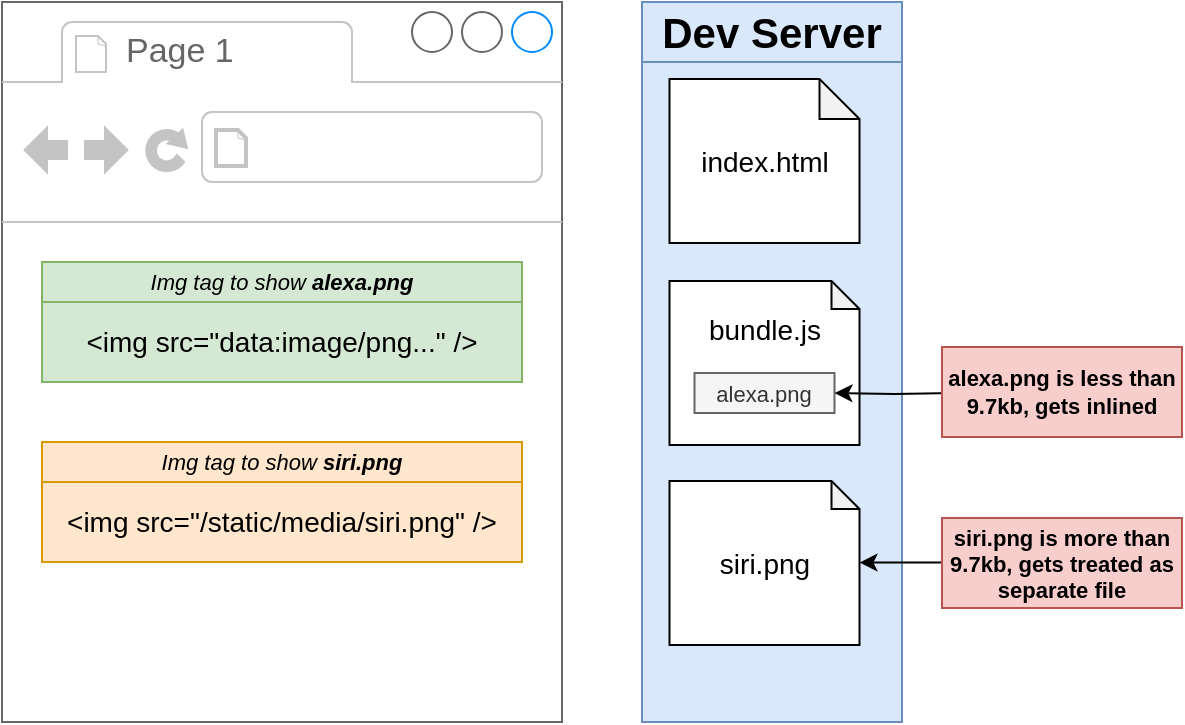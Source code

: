 <mxfile version="13.3.7" type="device" pages="5"><diagram id="xtSzi0fSybp3A-1LHOs3" name="01 - server"><mxGraphModel dx="754" dy="418" grid="1" gridSize="10" guides="1" tooltips="1" connect="1" arrows="1" fold="1" page="1" pageScale="1" pageWidth="1920" pageHeight="1200" math="0" shadow="0"><root><mxCell id="0"/><mxCell id="1" parent="0"/><mxCell id="LbG8V8go7YCLEd642fei-1" value="Dev Server" style="rounded=0;whiteSpace=wrap;html=1;fontStyle=1;fillColor=#dae8fc;strokeColor=#6c8ebf;fontSize=21;" vertex="1" parent="1"><mxGeometry x="840" y="320" width="130" height="30" as="geometry"/></mxCell><mxCell id="LbG8V8go7YCLEd642fei-2" value="" style="rounded=0;whiteSpace=wrap;html=1;fontStyle=1;fillColor=#dae8fc;strokeColor=#6c8ebf;" vertex="1" parent="1"><mxGeometry x="840" y="350" width="130" height="330" as="geometry"/></mxCell><mxCell id="LbG8V8go7YCLEd642fei-3" value="" style="strokeWidth=1;shadow=0;dashed=0;align=center;html=1;shape=mxgraph.mockup.containers.browserWindow;rSize=0;strokeColor=#666666;strokeColor2=#008cff;strokeColor3=#c4c4c4;mainText=,;recursiveResize=0;" vertex="1" parent="1"><mxGeometry x="520" y="320" width="280" height="360" as="geometry"/></mxCell><mxCell id="LbG8V8go7YCLEd642fei-4" value="Page 1" style="strokeWidth=1;shadow=0;dashed=0;align=center;html=1;shape=mxgraph.mockup.containers.anchor;fontSize=17;fontColor=#666666;align=left;" vertex="1" parent="LbG8V8go7YCLEd642fei-3"><mxGeometry x="60" y="12" width="110" height="26" as="geometry"/></mxCell><mxCell id="LbG8V8go7YCLEd642fei-5" value="" style="strokeWidth=1;shadow=0;dashed=0;align=center;html=1;shape=mxgraph.mockup.containers.anchor;rSize=0;fontSize=17;fontColor=#666666;align=left;" vertex="1" parent="LbG8V8go7YCLEd642fei-3"><mxGeometry x="130" y="60" width="250" height="26" as="geometry"/></mxCell><mxCell id="LbG8V8go7YCLEd642fei-9" value="&lt;i style=&quot;font-size: 11px&quot;&gt;Img tag to show &lt;b&gt;alexa.png&lt;/b&gt;&lt;/i&gt;" style="rounded=0;whiteSpace=wrap;html=1;fontSize=11;fillColor=#d5e8d4;strokeColor=#82b366;" vertex="1" parent="LbG8V8go7YCLEd642fei-3"><mxGeometry x="20" y="130" width="240" height="20" as="geometry"/></mxCell><mxCell id="LbG8V8go7YCLEd642fei-10" value="&lt;span style=&quot;color: rgb(0 , 0 , 0) ; font-size: 14px&quot;&gt;&amp;lt;img src=&quot;data:image/png...&quot; /&amp;gt;&lt;/span&gt;" style="rounded=0;whiteSpace=wrap;html=1;fontSize=11;fillColor=#d5e8d4;strokeColor=#82b366;" vertex="1" parent="LbG8V8go7YCLEd642fei-3"><mxGeometry x="20" y="150" width="240" height="40" as="geometry"/></mxCell><mxCell id="LbG8V8go7YCLEd642fei-11" value="&lt;i style=&quot;font-size: 11px&quot;&gt;Img tag to show &lt;b&gt;siri.png&lt;/b&gt;&lt;/i&gt;" style="rounded=0;whiteSpace=wrap;html=1;fontSize=11;fillColor=#ffe6cc;strokeColor=#d79b00;" vertex="1" parent="LbG8V8go7YCLEd642fei-3"><mxGeometry x="20" y="220" width="240" height="20" as="geometry"/></mxCell><mxCell id="LbG8V8go7YCLEd642fei-12" value="&lt;span style=&quot;color: rgb(0 , 0 , 0) ; font-size: 14px&quot;&gt;&amp;lt;img src=&quot;/static/media/siri.png&quot; /&amp;gt;&lt;/span&gt;" style="rounded=0;whiteSpace=wrap;html=1;fontSize=11;fillColor=#ffe6cc;strokeColor=#d79b00;" vertex="1" parent="LbG8V8go7YCLEd642fei-3"><mxGeometry x="20" y="240" width="240" height="40" as="geometry"/></mxCell><mxCell id="LbG8V8go7YCLEd642fei-6" value="index.html" style="shape=note;whiteSpace=wrap;html=1;backgroundOutline=1;darkOpacity=0.05;fontSize=14;size=20;" vertex="1" parent="1"><mxGeometry x="853.75" y="358.5" width="95" height="82" as="geometry"/></mxCell><mxCell id="LbG8V8go7YCLEd642fei-7" value="bundle.js&lt;br&gt;&lt;br&gt;&lt;br&gt;" style="shape=note;whiteSpace=wrap;html=1;backgroundOutline=1;darkOpacity=0.05;fontSize=14;size=14;" vertex="1" parent="1"><mxGeometry x="853.75" y="459.5" width="95" height="82" as="geometry"/></mxCell><mxCell id="LbG8V8go7YCLEd642fei-13" value="alexa.png" style="rounded=0;whiteSpace=wrap;html=1;fontSize=11;fillColor=#f5f5f5;strokeColor=#666666;fontColor=#333333;" vertex="1" parent="1"><mxGeometry x="866.25" y="505.5" width="70" height="20" as="geometry"/></mxCell><mxCell id="LbG8V8go7YCLEd642fei-14" value="siri.png" style="shape=note;whiteSpace=wrap;html=1;backgroundOutline=1;darkOpacity=0.05;fontSize=14;size=14;" vertex="1" parent="1"><mxGeometry x="853.75" y="559.5" width="95" height="82" as="geometry"/></mxCell><mxCell id="LbG8V8go7YCLEd642fei-16" style="edgeStyle=orthogonalEdgeStyle;rounded=0;orthogonalLoop=1;jettySize=auto;html=1;exitX=0;exitY=0.5;exitDx=0;exitDy=0;entryX=1;entryY=0.5;entryDx=0;entryDy=0;fontSize=11;" edge="1" parent="1" target="LbG8V8go7YCLEd642fei-13"><mxGeometry relative="1" as="geometry"><mxPoint x="996.25" y="515.5" as="sourcePoint"/></mxGeometry></mxCell><mxCell id="LbG8V8go7YCLEd642fei-15" value="alexa.png is less than 9.7kb, gets inlined" style="rounded=0;whiteSpace=wrap;html=1;fontSize=11;fillColor=#f8cecc;strokeColor=#b85450;fontStyle=1" vertex="1" parent="1"><mxGeometry x="990" y="492.5" width="120" height="45" as="geometry"/></mxCell><mxCell id="LbG8V8go7YCLEd642fei-19" style="edgeStyle=orthogonalEdgeStyle;rounded=0;orthogonalLoop=1;jettySize=auto;html=1;exitX=0;exitY=0.5;exitDx=0;exitDy=0;entryX=1;entryY=0.5;entryDx=0;entryDy=0;fontSize=11;" edge="1" parent="1"><mxGeometry relative="1" as="geometry"><mxPoint x="1008.75" y="600.3" as="sourcePoint"/><mxPoint x="948.75" y="600.3" as="targetPoint"/></mxGeometry></mxCell><mxCell id="LbG8V8go7YCLEd642fei-17" value="siri.png is more than 9.7kb, gets treated as separate file" style="rounded=0;whiteSpace=wrap;html=1;fontSize=11;fillColor=#f8cecc;strokeColor=#b85450;fontStyle=1" vertex="1" parent="1"><mxGeometry x="990" y="578" width="120" height="45" as="geometry"/></mxCell></root></mxGraphModel></diagram><diagram id="kyb-gPpqhiWRjh4jxyJE" name="03 - bulma"><mxGraphModel dx="439" dy="243" grid="1" gridSize="10" guides="1" tooltips="1" connect="1" arrows="1" fold="1" page="1" pageScale="1" pageWidth="1920" pageHeight="1200" math="0" shadow="0"><root><mxCell id="Ry4akwGLJzTp-aO9-1h0-0"/><mxCell id="Ry4akwGLJzTp-aO9-1h0-1" parent="Ry4akwGLJzTp-aO9-1h0-0"/><mxCell id="Ry4akwGLJzTp-aO9-1h0-2" value="bulma.io" style="rounded=0;whiteSpace=wrap;html=1;fontSize=25;fillColor=#dae8fc;strokeColor=#6c8ebf;" vertex="1" parent="Ry4akwGLJzTp-aO9-1h0-1"><mxGeometry x="800" y="470" width="310" height="60" as="geometry"/></mxCell><mxCell id="Ry4akwGLJzTp-aO9-1h0-3" value="&lt;i style=&quot;font-size: 15px&quot;&gt;CSS Library&lt;br&gt;(free styling)&lt;/i&gt;" style="text;html=1;strokeColor=none;fillColor=none;align=center;verticalAlign=middle;whiteSpace=wrap;rounded=0;fontSize=15;" vertex="1" parent="Ry4akwGLJzTp-aO9-1h0-1"><mxGeometry x="867.5" y="550" width="175" height="20" as="geometry"/></mxCell></root></mxGraphModel></diagram><diagram id="LUc8EcodABJG6pDqh5--" name="04 - css"><mxGraphModel dx="629" dy="349" grid="1" gridSize="10" guides="1" tooltips="1" connect="1" arrows="1" fold="1" page="1" pageScale="1" pageWidth="1920" pageHeight="1200" math="0" shadow="0"><root><mxCell id="mhxGYemTB4ToF_gVPPiD-0"/><mxCell id="mhxGYemTB4ToF_gVPPiD-1" parent="mhxGYemTB4ToF_gVPPiD-0"/><mxCell id="mhxGYemTB4ToF_gVPPiD-3" value="" style="strokeWidth=1;shadow=0;dashed=0;align=center;html=1;shape=mxgraph.mockup.containers.browserWindow;rSize=0;strokeColor=#666666;strokeColor2=#008cff;strokeColor3=#c4c4c4;mainText=,;recursiveResize=0;fontSize=15;" vertex="1" parent="mhxGYemTB4ToF_gVPPiD-1"><mxGeometry x="700" y="350" width="350" height="420" as="geometry"/></mxCell><mxCell id="mhxGYemTB4ToF_gVPPiD-4" value="Page 1" style="strokeWidth=1;shadow=0;dashed=0;align=center;html=1;shape=mxgraph.mockup.containers.anchor;fontSize=17;fontColor=#666666;align=left;" vertex="1" parent="mhxGYemTB4ToF_gVPPiD-3"><mxGeometry x="60" y="12" width="110" height="26" as="geometry"/></mxCell><mxCell id="mhxGYemTB4ToF_gVPPiD-5" value="" style="strokeWidth=1;shadow=0;dashed=0;align=center;html=1;shape=mxgraph.mockup.containers.anchor;rSize=0;fontSize=17;fontColor=#666666;align=left;" vertex="1" parent="mhxGYemTB4ToF_gVPPiD-3"><mxGeometry x="130" y="60" width="250" height="26" as="geometry"/></mxCell><mxCell id="mhxGYemTB4ToF_gVPPiD-6" value="&amp;lt;div className=&quot;card&quot;&amp;gt;&lt;br&gt;&amp;nbsp; &amp;lt;div className=&quot;card-image&quot;&amp;gt;&lt;br&gt;&amp;nbsp; &amp;nbsp; ....&lt;br&gt;&amp;nbsp; &amp;lt;/div&amp;gt;&lt;br&gt;&amp;lt;/div&amp;gt;" style="rounded=0;whiteSpace=wrap;html=1;fontSize=15;fillColor=#dae8fc;strokeColor=#6c8ebf;align=left;spacingLeft=6;fontStyle=2" vertex="1" parent="mhxGYemTB4ToF_gVPPiD-3"><mxGeometry x="40" y="280" width="270" height="130" as="geometry"/></mxCell><mxCell id="mhxGYemTB4ToF_gVPPiD-7" value="HTML Produced by React App" style="rounded=0;whiteSpace=wrap;html=1;fontSize=15;fillColor=#dae8fc;strokeColor=#6c8ebf;" vertex="1" parent="mhxGYemTB4ToF_gVPPiD-3"><mxGeometry x="40" y="250" width="270" height="30" as="geometry"/></mxCell><mxCell id="mhxGYemTB4ToF_gVPPiD-8" value="&lt;div style=&quot;font-size: 13px&quot;&gt;&lt;span style=&quot;font-size: 13px&quot;&gt;.card {&lt;/span&gt;&lt;/div&gt;&lt;div style=&quot;font-size: 13px&quot;&gt;&amp;nbsp; &amp;nbsp;background-color: #fff;&lt;/div&gt;&lt;div style=&quot;font-size: 13px&quot;&gt;&amp;nbsp; &amp;nbsp;border-radius: 0.25rem;&lt;/div&gt;&lt;div style=&quot;font-size: 13px&quot;&gt;&lt;span style=&quot;font-size: 13px&quot;&gt;}&lt;/span&gt;&lt;/div&gt;" style="rounded=0;whiteSpace=wrap;html=1;fontSize=13;fillColor=#d5e8d4;strokeColor=#82b366;align=left;spacingLeft=6;fontStyle=2" vertex="1" parent="mhxGYemTB4ToF_gVPPiD-3"><mxGeometry x="40" y="150" width="270" height="80" as="geometry"/></mxCell><mxCell id="mhxGYemTB4ToF_gVPPiD-9" value="CSS in Bulma" style="rounded=0;whiteSpace=wrap;html=1;fontSize=15;fillColor=#d5e8d4;strokeColor=#82b366;" vertex="1" parent="mhxGYemTB4ToF_gVPPiD-3"><mxGeometry x="40" y="120" width="270" height="30" as="geometry"/></mxCell></root></mxGraphModel></diagram><diagram name="05 - css" id="HgAHoVZI_rENF3NofXEp"><mxGraphModel dx="754" dy="418" grid="1" gridSize="10" guides="1" tooltips="1" connect="1" arrows="1" fold="1" page="1" pageScale="1" pageWidth="1920" pageHeight="1200" math="0" shadow="0"><root><mxCell id="gd7J-lyxZS5sy2mJOY3g-0"/><mxCell id="gd7J-lyxZS5sy2mJOY3g-1" parent="gd7J-lyxZS5sy2mJOY3g-0"/><mxCell id="gd7J-lyxZS5sy2mJOY3g-2" value="" style="strokeWidth=1;shadow=0;dashed=0;align=center;html=1;shape=mxgraph.mockup.containers.browserWindow;rSize=0;strokeColor=#666666;strokeColor2=#008cff;strokeColor3=#c4c4c4;mainText=,;recursiveResize=0;fontSize=15;" vertex="1" parent="gd7J-lyxZS5sy2mJOY3g-1"><mxGeometry x="700" y="350" width="350" height="420" as="geometry"/></mxCell><mxCell id="gd7J-lyxZS5sy2mJOY3g-3" value="Page 1" style="strokeWidth=1;shadow=0;dashed=0;align=center;html=1;shape=mxgraph.mockup.containers.anchor;fontSize=17;fontColor=#666666;align=left;" vertex="1" parent="gd7J-lyxZS5sy2mJOY3g-2"><mxGeometry x="60" y="12" width="110" height="26" as="geometry"/></mxCell><mxCell id="gd7J-lyxZS5sy2mJOY3g-4" value="" style="strokeWidth=1;shadow=0;dashed=0;align=center;html=1;shape=mxgraph.mockup.containers.anchor;rSize=0;fontSize=17;fontColor=#666666;align=left;" vertex="1" parent="gd7J-lyxZS5sy2mJOY3g-2"><mxGeometry x="130" y="60" width="250" height="26" as="geometry"/></mxCell><mxCell id="gd7J-lyxZS5sy2mJOY3g-5" value="&amp;lt;div className=&quot;card&quot;&amp;gt;&lt;br&gt;&amp;nbsp; &amp;lt;div className=&quot;card-image&quot;&amp;gt;&lt;br&gt;&amp;nbsp; &amp;nbsp; ....&lt;br&gt;&amp;nbsp; &amp;lt;/div&amp;gt;&lt;br&gt;&amp;lt;/div&amp;gt;" style="rounded=0;whiteSpace=wrap;html=1;fontSize=15;fillColor=#dae8fc;strokeColor=#6c8ebf;align=left;spacingLeft=6;fontStyle=2" vertex="1" parent="gd7J-lyxZS5sy2mJOY3g-2"><mxGeometry x="40" y="280" width="270" height="130" as="geometry"/></mxCell><mxCell id="gd7J-lyxZS5sy2mJOY3g-6" value="HTML Produced by React App" style="rounded=0;whiteSpace=wrap;html=1;fontSize=15;fillColor=#dae8fc;strokeColor=#6c8ebf;" vertex="1" parent="gd7J-lyxZS5sy2mJOY3g-2"><mxGeometry x="40" y="250" width="270" height="30" as="geometry"/></mxCell><mxCell id="gd7J-lyxZS5sy2mJOY3g-7" value="&lt;div style=&quot;font-size: 13px&quot;&gt;&lt;span style=&quot;font-size: 13px&quot;&gt;.card {&lt;/span&gt;&lt;/div&gt;&lt;div style=&quot;font-size: 13px&quot;&gt;&amp;nbsp; &amp;nbsp;background-color: #fff;&lt;/div&gt;&lt;div style=&quot;font-size: 13px&quot;&gt;&amp;nbsp; &amp;nbsp;border-radius: 0.25rem;&lt;/div&gt;&lt;div style=&quot;font-size: 13px&quot;&gt;&lt;span style=&quot;font-size: 13px&quot;&gt;}&lt;/span&gt;&lt;/div&gt;" style="rounded=0;whiteSpace=wrap;html=1;fontSize=13;fillColor=#d5e8d4;strokeColor=#82b366;align=left;spacingLeft=6;fontStyle=2" vertex="1" parent="gd7J-lyxZS5sy2mJOY3g-2"><mxGeometry x="40" y="150" width="270" height="80" as="geometry"/></mxCell><mxCell id="gd7J-lyxZS5sy2mJOY3g-8" value="CSS in Bulma" style="rounded=0;whiteSpace=wrap;html=1;fontSize=15;fillColor=#d5e8d4;strokeColor=#82b366;" vertex="1" parent="gd7J-lyxZS5sy2mJOY3g-2"><mxGeometry x="40" y="120" width="270" height="30" as="geometry"/></mxCell><mxCell id="gd7J-lyxZS5sy2mJOY3g-10" style="edgeStyle=orthogonalEdgeStyle;rounded=0;orthogonalLoop=1;jettySize=auto;html=1;exitX=1;exitY=0.25;exitDx=0;exitDy=0;entryX=0.027;entryY=0.235;entryDx=0;entryDy=0;entryPerimeter=0;fontSize=13;strokeWidth=2;" edge="1" parent="gd7J-lyxZS5sy2mJOY3g-1" source="gd7J-lyxZS5sy2mJOY3g-9" target="gd7J-lyxZS5sy2mJOY3g-7"><mxGeometry relative="1" as="geometry"><Array as="points"><mxPoint x="690" y="585"/><mxPoint x="690" y="519"/></Array></mxGeometry></mxCell><mxCell id="gd7J-lyxZS5sy2mJOY3g-11" style="edgeStyle=orthogonalEdgeStyle;rounded=0;orthogonalLoop=1;jettySize=auto;html=1;exitX=1;exitY=0.75;exitDx=0;exitDy=0;entryX=0.037;entryY=0.231;entryDx=0;entryDy=0;entryPerimeter=0;fontSize=13;strokeWidth=2;" edge="1" parent="gd7J-lyxZS5sy2mJOY3g-1" source="gd7J-lyxZS5sy2mJOY3g-9" target="gd7J-lyxZS5sy2mJOY3g-5"><mxGeometry relative="1" as="geometry"><Array as="points"><mxPoint x="690" y="623"/><mxPoint x="690" y="660"/></Array></mxGeometry></mxCell><mxCell id="gd7J-lyxZS5sy2mJOY3g-9" value="Find all the elements with a className of 'card' and apply these rules to them" style="rounded=0;whiteSpace=wrap;html=1;fontSize=13;align=center;fillColor=#f8cecc;strokeColor=#b85450;fontStyle=1" vertex="1" parent="gd7J-lyxZS5sy2mJOY3g-1"><mxGeometry x="480" y="570" width="180" height="70" as="geometry"/></mxCell></root></mxGraphModel></diagram><diagram id="dKO1QfDD_dLKJb4XkYHa" name="02 - css"><mxGraphModel dx="754" dy="418" grid="1" gridSize="10" guides="1" tooltips="1" connect="1" arrows="1" fold="1" page="1" pageScale="1" pageWidth="1920" pageHeight="1200" math="0" shadow="0"><root><mxCell id="Jt1Lfuyam6EYz5CP-GLg-0"/><mxCell id="Jt1Lfuyam6EYz5CP-GLg-1" parent="Jt1Lfuyam6EYz5CP-GLg-0"/><mxCell id="Jt1Lfuyam6EYz5CP-GLg-4" style="edgeStyle=orthogonalEdgeStyle;rounded=0;orthogonalLoop=1;jettySize=auto;html=1;exitX=0.5;exitY=1;exitDx=0;exitDy=0;fontSize=21;" edge="1" parent="Jt1Lfuyam6EYz5CP-GLg-1" source="Jt1Lfuyam6EYz5CP-GLg-2" target="Jt1Lfuyam6EYz5CP-GLg-3"><mxGeometry relative="1" as="geometry"/></mxCell><mxCell id="Jt1Lfuyam6EYz5CP-GLg-17" style="edgeStyle=orthogonalEdgeStyle;rounded=0;orthogonalLoop=1;jettySize=auto;html=1;exitX=0.5;exitY=1;exitDx=0;exitDy=0;fontSize=9;" edge="1" parent="Jt1Lfuyam6EYz5CP-GLg-1" source="Jt1Lfuyam6EYz5CP-GLg-2" target="Jt1Lfuyam6EYz5CP-GLg-11"><mxGeometry relative="1" as="geometry"/></mxCell><mxCell id="Jt1Lfuyam6EYz5CP-GLg-2" value="Are you trying to write custom CSS &lt;b&gt;or&lt;/b&gt; use a CSS library?" style="rounded=0;whiteSpace=wrap;html=1;fontSize=21;fillColor=#ffe6cc;strokeColor=#d79b00;" vertex="1" parent="Jt1Lfuyam6EYz5CP-GLg-1"><mxGeometry x="810" y="280" width="300" height="70" as="geometry"/></mxCell><mxCell id="Jt1Lfuyam6EYz5CP-GLg-3" value="CSS Library" style="rounded=0;whiteSpace=wrap;html=1;fontSize=21;fillColor=#d5e8d4;strokeColor=#82b366;fontStyle=1" vertex="1" parent="Jt1Lfuyam6EYz5CP-GLg-1"><mxGeometry x="640" y="400" width="300" height="40" as="geometry"/></mxCell><mxCell id="Jt1Lfuyam6EYz5CP-GLg-6" value="" style="rounded=0;whiteSpace=wrap;html=1;fontSize=21;fillColor=#d5e8d4;strokeColor=#82b366;" vertex="1" parent="Jt1Lfuyam6EYz5CP-GLg-1"><mxGeometry x="640" y="440" width="300" height="130" as="geometry"/></mxCell><mxCell id="Jt1Lfuyam6EYz5CP-GLg-7" value="Download the CSS file, add to the 'public' folder, add link tag to HTML file" style="rounded=0;whiteSpace=wrap;html=1;fontSize=9;" vertex="1" parent="Jt1Lfuyam6EYz5CP-GLg-1"><mxGeometry x="650" y="450" width="130" height="50" as="geometry"/></mxCell><mxCell id="Jt1Lfuyam6EYz5CP-GLg-8" value="Download the CSS file, add to src folder, import it" style="rounded=0;whiteSpace=wrap;html=1;fontSize=9;" vertex="1" parent="Jt1Lfuyam6EYz5CP-GLg-1"><mxGeometry x="800" y="450" width="130" height="50" as="geometry"/></mxCell><mxCell id="Jt1Lfuyam6EYz5CP-GLg-9" value="Add link tag to CSS file hosted on a CDN" style="rounded=0;whiteSpace=wrap;html=1;fontSize=9;" vertex="1" parent="Jt1Lfuyam6EYz5CP-GLg-1"><mxGeometry x="650" y="510" width="130" height="50" as="geometry"/></mxCell><mxCell id="Jt1Lfuyam6EYz5CP-GLg-10" value="Install the CSS library using NPM, import the CSS file" style="rounded=0;whiteSpace=wrap;html=1;fontSize=9;" vertex="1" parent="Jt1Lfuyam6EYz5CP-GLg-1"><mxGeometry x="800" y="510" width="130" height="50" as="geometry"/></mxCell><mxCell id="Jt1Lfuyam6EYz5CP-GLg-11" value="Write Custom CSS" style="rounded=0;whiteSpace=wrap;html=1;fontSize=21;fillColor=#dae8fc;strokeColor=#6c8ebf;fontStyle=1" vertex="1" parent="Jt1Lfuyam6EYz5CP-GLg-1"><mxGeometry x="980" y="400" width="300" height="40" as="geometry"/></mxCell><mxCell id="Jt1Lfuyam6EYz5CP-GLg-12" value="" style="rounded=0;whiteSpace=wrap;html=1;fontSize=21;fillColor=#dae8fc;strokeColor=#6c8ebf;" vertex="1" parent="Jt1Lfuyam6EYz5CP-GLg-1"><mxGeometry x="980" y="440" width="300" height="190" as="geometry"/></mxCell><mxCell id="Jt1Lfuyam6EYz5CP-GLg-13" value="Write CSS into a CSS file, place in 'public' folder, add link tag to index.html" style="rounded=0;whiteSpace=wrap;html=1;fontSize=9;" vertex="1" parent="Jt1Lfuyam6EYz5CP-GLg-1"><mxGeometry x="990" y="450" width="130" height="50" as="geometry"/></mxCell><mxCell id="Jt1Lfuyam6EYz5CP-GLg-14" value="Write css directly into index.html file" style="rounded=0;whiteSpace=wrap;html=1;fontSize=9;" vertex="1" parent="Jt1Lfuyam6EYz5CP-GLg-1"><mxGeometry x="1140" y="450" width="130" height="50" as="geometry"/></mxCell><mxCell id="Jt1Lfuyam6EYz5CP-GLg-15" value="Write CSS into a CSS file, place in 'src' folder, import the css file" style="rounded=0;whiteSpace=wrap;html=1;fontSize=9;" vertex="1" parent="Jt1Lfuyam6EYz5CP-GLg-1"><mxGeometry x="990" y="510" width="130" height="50" as="geometry"/></mxCell><mxCell id="Jt1Lfuyam6EYz5CP-GLg-16" value="Write SASS, set up CRA to handle your SASS files, import SASS files" style="rounded=0;whiteSpace=wrap;html=1;fontSize=9;" vertex="1" parent="Jt1Lfuyam6EYz5CP-GLg-1"><mxGeometry x="1140" y="510" width="130" height="50" as="geometry"/></mxCell><mxCell id="Jt1Lfuyam6EYz5CP-GLg-18" value="Install a CSS-in-JS library. Write CSS in your JS files" style="rounded=0;whiteSpace=wrap;html=1;fontSize=9;" vertex="1" parent="Jt1Lfuyam6EYz5CP-GLg-1"><mxGeometry x="990" y="570" width="130" height="50" as="geometry"/></mxCell><mxCell id="Jt1Lfuyam6EYz5CP-GLg-19" value="Add style tags to appropriate JSX elements" style="rounded=0;whiteSpace=wrap;html=1;fontSize=9;" vertex="1" parent="Jt1Lfuyam6EYz5CP-GLg-1"><mxGeometry x="1140" y="570" width="130" height="50" as="geometry"/></mxCell></root></mxGraphModel></diagram></mxfile>